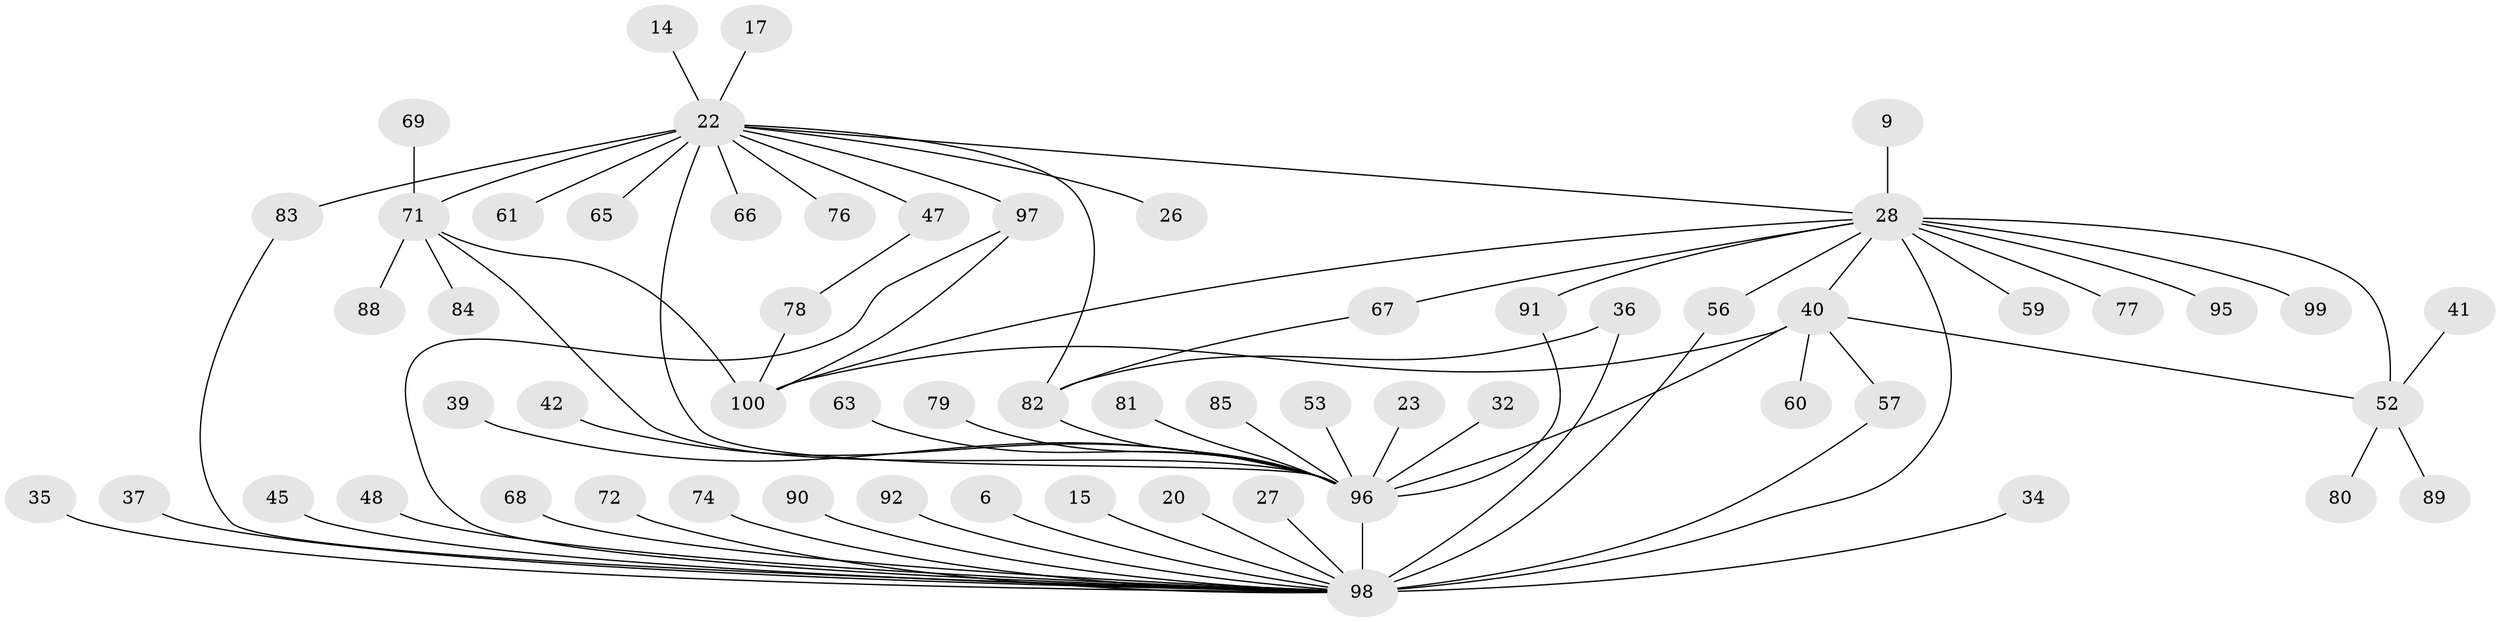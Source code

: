 // original degree distribution, {9: 0.01, 23: 0.01, 5: 0.03, 11: 0.01, 27: 0.01, 1: 0.44, 3: 0.13, 10: 0.02, 7: 0.03, 14: 0.01, 6: 0.02, 2: 0.21, 8: 0.01, 15: 0.01, 4: 0.05}
// Generated by graph-tools (version 1.1) at 2025/50/03/04/25 21:50:40]
// undirected, 60 vertices, 75 edges
graph export_dot {
graph [start="1"]
  node [color=gray90,style=filled];
  6;
  9;
  14;
  15;
  17;
  20;
  22 [super="+5"];
  23;
  26;
  27;
  28 [super="+16+3"];
  32;
  34;
  35;
  36;
  37;
  39;
  40 [super="+30+4"];
  41;
  42;
  45;
  47;
  48;
  52 [super="+21"];
  53 [super="+19"];
  56 [super="+44"];
  57 [super="+50"];
  59;
  60;
  61;
  63;
  65;
  66;
  67;
  68;
  69;
  71 [super="+11+7+62"];
  72;
  74;
  76;
  77;
  78;
  79 [super="+64"];
  80;
  81;
  82 [super="+49+55"];
  83 [super="+73"];
  84;
  85;
  88;
  89;
  90;
  91;
  92;
  95;
  96 [super="+31+87"];
  97 [super="+75"];
  98 [super="+12+38+25"];
  99;
  100 [super="+94+58+93"];
  6 -- 98;
  9 -- 28;
  14 -- 22;
  15 -- 98;
  17 -- 22;
  20 -- 98;
  22 -- 28 [weight=4];
  22 -- 47 [weight=2];
  22 -- 61;
  22 -- 71 [weight=5];
  22 -- 82 [weight=3];
  22 -- 65;
  22 -- 66;
  22 -- 76;
  22 -- 26;
  22 -- 96 [weight=6];
  22 -- 83;
  22 -- 97 [weight=2];
  23 -- 96;
  27 -- 98;
  28 -- 91;
  28 -- 95;
  28 -- 99;
  28 -- 56 [weight=2];
  28 -- 59;
  28 -- 67;
  28 -- 77;
  28 -- 52 [weight=2];
  28 -- 98 [weight=5];
  28 -- 40;
  28 -- 100 [weight=2];
  32 -- 96 [weight=2];
  34 -- 98;
  35 -- 98;
  36 -- 82;
  36 -- 98;
  37 -- 98;
  39 -- 96;
  40 -- 52 [weight=2];
  40 -- 57 [weight=2];
  40 -- 60;
  40 -- 100 [weight=2];
  40 -- 96 [weight=3];
  41 -- 52;
  42 -- 96;
  45 -- 98;
  47 -- 78;
  48 -- 98;
  52 -- 80;
  52 -- 89;
  53 -- 96;
  56 -- 98 [weight=2];
  57 -- 98 [weight=2];
  63 -- 96;
  67 -- 82;
  68 -- 98;
  69 -- 71;
  71 -- 84;
  71 -- 88;
  71 -- 96;
  71 -- 100 [weight=2];
  72 -- 98;
  74 -- 98;
  78 -- 100;
  79 -- 96;
  81 -- 96;
  82 -- 96;
  83 -- 98;
  85 -- 96;
  90 -- 98;
  91 -- 96;
  92 -- 98;
  96 -- 98 [weight=6];
  97 -- 98;
  97 -- 100;
}
